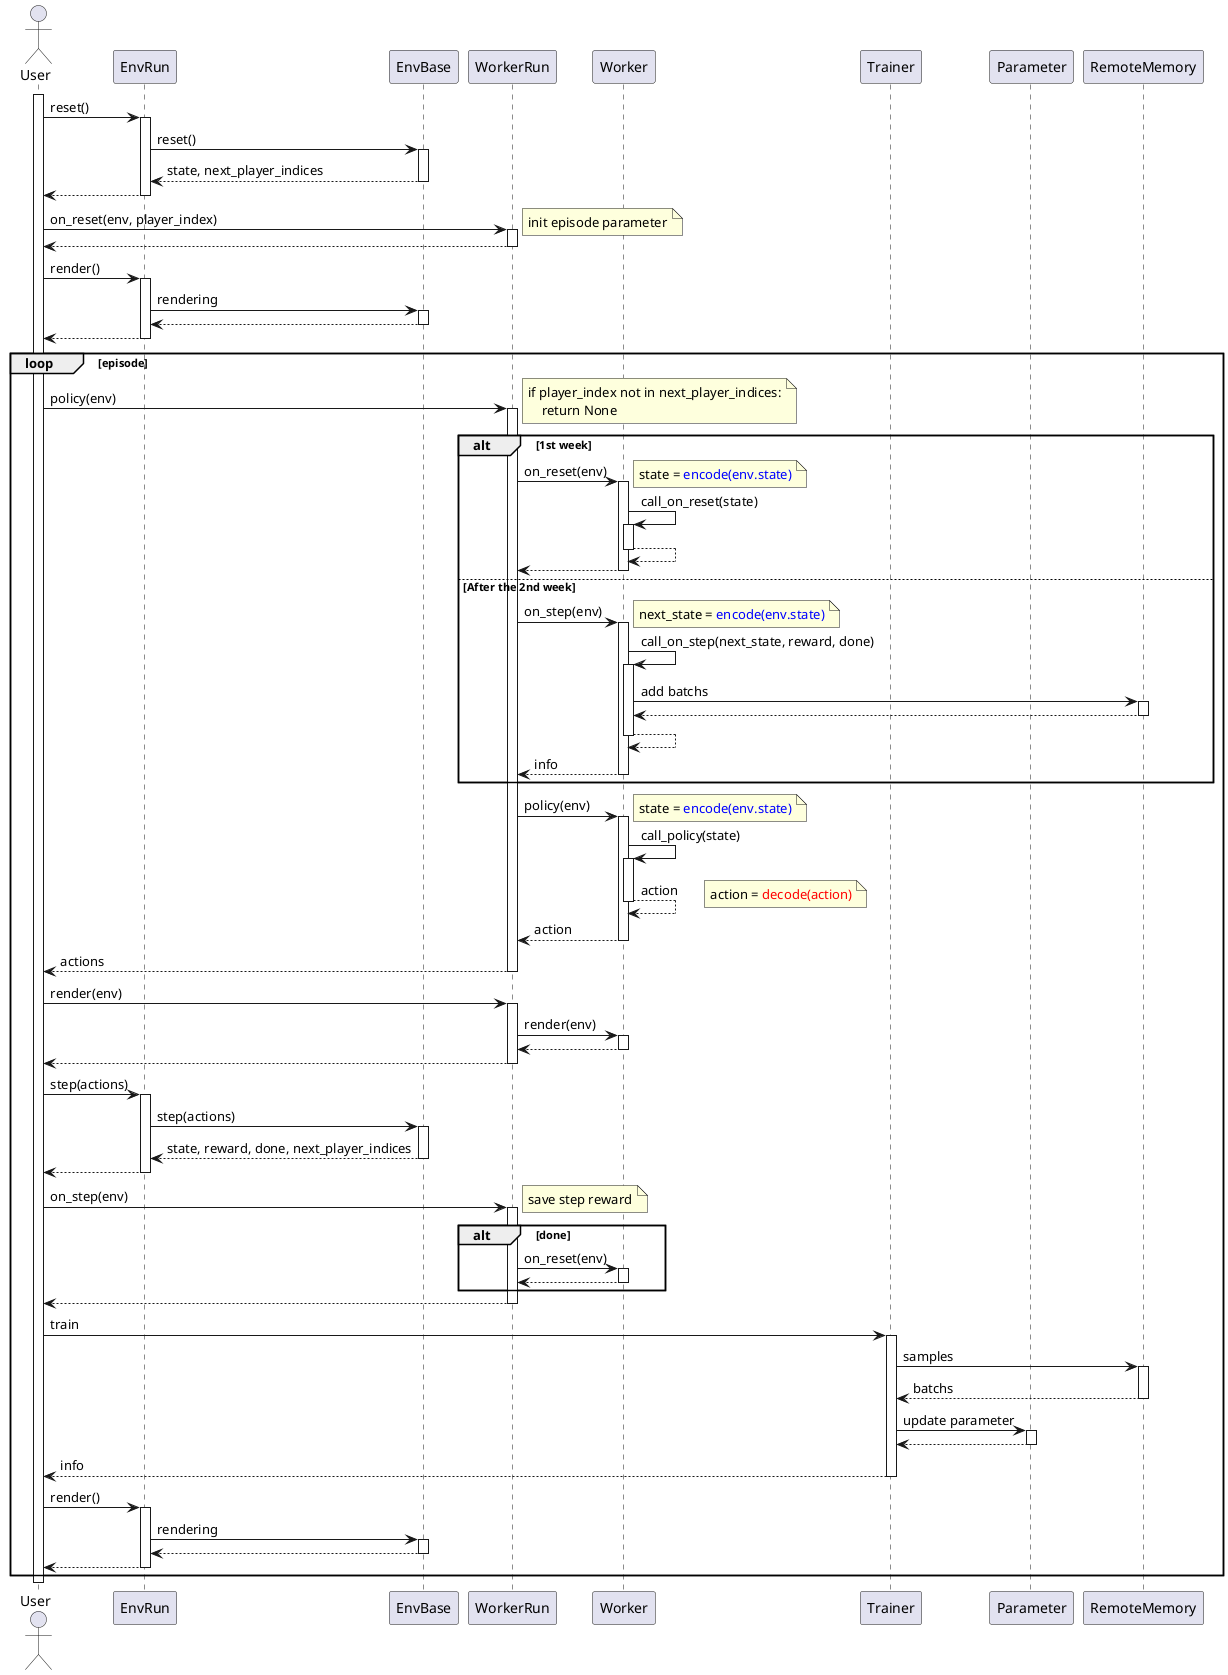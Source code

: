 @startuml playflow
autoactivate on

actor User

participant EnvRun
participant EnvBase

participant WorkerRun
participant Worker

participant Trainer
participant Parameter
participant RemoteMemory


activate User

User -> EnvRun: reset()
    EnvRun -> EnvBase: reset()
    return state, next_player_indices
return

User -> WorkerRun: on_reset(env, player_index)
    note right: init episode parameter
return

User -> EnvRun: render()
    EnvRun -> EnvBase: rendering
    return
return

loop episode

    User -> WorkerRun: policy(env)
        note right
        if player_index not in next_player_indices:
            return None
        end note

        alt 1st week
            WorkerRun -> Worker: on_reset(env)
                note right
                state = <color blue>encode(env.state)</color>
                end note
                Worker -> Worker: call_on_reset(state)
                return
            return
        else After the 2nd week
            WorkerRun -> Worker: on_step(env)
                note right
                next_state = <color blue>encode(env.state)</color>
                end note
                Worker -> Worker: call_on_step(next_state, reward, done)
                    Worker -> RemoteMemory: add batchs
                    return
                return
            return info
        end

        WorkerRun -> Worker: policy(env)
            note right
            state = <color blue>encode(env.state)</color>
            end note
            Worker -> Worker: call_policy(state)
            return action
            note right
            action = <color red>decode(action)</color>
            end note
        return action
    return actions

    User -> WorkerRun: render(env)
        WorkerRun -> Worker: render(env)
        return
    return
    
    User -> EnvRun: step(actions)
        EnvRun -> EnvBase: step(actions)
        return state, reward, done, next_player_indices
    return

    User -> WorkerRun: on_step(env)
        note right
        save step reward
        end note
        alt done
            WorkerRun -> Worker: on_reset(env)
            return
        end
    return

    User -> Trainer: train
        Trainer -> RemoteMemory: samples
        return batchs
        Trainer -> Parameter: update parameter
        return
    return info

    User -> EnvRun: render()
        EnvRun -> EnvBase: rendering
        return
    return

end
deactivate User

@enduml